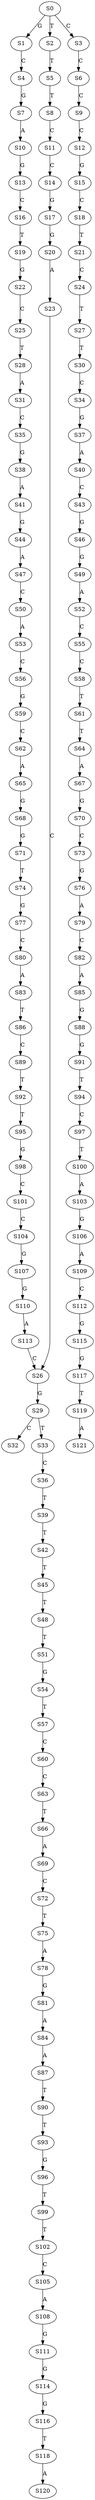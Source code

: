 strict digraph  {
	S0 -> S1 [ label = G ];
	S0 -> S2 [ label = T ];
	S0 -> S3 [ label = C ];
	S1 -> S4 [ label = C ];
	S2 -> S5 [ label = T ];
	S3 -> S6 [ label = C ];
	S4 -> S7 [ label = G ];
	S5 -> S8 [ label = T ];
	S6 -> S9 [ label = C ];
	S7 -> S10 [ label = A ];
	S8 -> S11 [ label = C ];
	S9 -> S12 [ label = C ];
	S10 -> S13 [ label = G ];
	S11 -> S14 [ label = C ];
	S12 -> S15 [ label = G ];
	S13 -> S16 [ label = C ];
	S14 -> S17 [ label = G ];
	S15 -> S18 [ label = C ];
	S16 -> S19 [ label = T ];
	S17 -> S20 [ label = G ];
	S18 -> S21 [ label = T ];
	S19 -> S22 [ label = G ];
	S20 -> S23 [ label = A ];
	S21 -> S24 [ label = C ];
	S22 -> S25 [ label = C ];
	S23 -> S26 [ label = C ];
	S24 -> S27 [ label = T ];
	S25 -> S28 [ label = T ];
	S26 -> S29 [ label = G ];
	S27 -> S30 [ label = T ];
	S28 -> S31 [ label = A ];
	S29 -> S32 [ label = C ];
	S29 -> S33 [ label = T ];
	S30 -> S34 [ label = C ];
	S31 -> S35 [ label = C ];
	S33 -> S36 [ label = C ];
	S34 -> S37 [ label = G ];
	S35 -> S38 [ label = G ];
	S36 -> S39 [ label = T ];
	S37 -> S40 [ label = A ];
	S38 -> S41 [ label = A ];
	S39 -> S42 [ label = T ];
	S40 -> S43 [ label = C ];
	S41 -> S44 [ label = G ];
	S42 -> S45 [ label = T ];
	S43 -> S46 [ label = G ];
	S44 -> S47 [ label = A ];
	S45 -> S48 [ label = T ];
	S46 -> S49 [ label = G ];
	S47 -> S50 [ label = C ];
	S48 -> S51 [ label = T ];
	S49 -> S52 [ label = A ];
	S50 -> S53 [ label = A ];
	S51 -> S54 [ label = G ];
	S52 -> S55 [ label = C ];
	S53 -> S56 [ label = C ];
	S54 -> S57 [ label = T ];
	S55 -> S58 [ label = C ];
	S56 -> S59 [ label = G ];
	S57 -> S60 [ label = C ];
	S58 -> S61 [ label = T ];
	S59 -> S62 [ label = C ];
	S60 -> S63 [ label = C ];
	S61 -> S64 [ label = T ];
	S62 -> S65 [ label = A ];
	S63 -> S66 [ label = T ];
	S64 -> S67 [ label = A ];
	S65 -> S68 [ label = G ];
	S66 -> S69 [ label = A ];
	S67 -> S70 [ label = G ];
	S68 -> S71 [ label = G ];
	S69 -> S72 [ label = C ];
	S70 -> S73 [ label = C ];
	S71 -> S74 [ label = T ];
	S72 -> S75 [ label = T ];
	S73 -> S76 [ label = G ];
	S74 -> S77 [ label = G ];
	S75 -> S78 [ label = A ];
	S76 -> S79 [ label = A ];
	S77 -> S80 [ label = C ];
	S78 -> S81 [ label = G ];
	S79 -> S82 [ label = C ];
	S80 -> S83 [ label = A ];
	S81 -> S84 [ label = A ];
	S82 -> S85 [ label = A ];
	S83 -> S86 [ label = T ];
	S84 -> S87 [ label = A ];
	S85 -> S88 [ label = G ];
	S86 -> S89 [ label = C ];
	S87 -> S90 [ label = T ];
	S88 -> S91 [ label = G ];
	S89 -> S92 [ label = T ];
	S90 -> S93 [ label = T ];
	S91 -> S94 [ label = T ];
	S92 -> S95 [ label = T ];
	S93 -> S96 [ label = G ];
	S94 -> S97 [ label = C ];
	S95 -> S98 [ label = G ];
	S96 -> S99 [ label = T ];
	S97 -> S100 [ label = T ];
	S98 -> S101 [ label = C ];
	S99 -> S102 [ label = T ];
	S100 -> S103 [ label = A ];
	S101 -> S104 [ label = C ];
	S102 -> S105 [ label = C ];
	S103 -> S106 [ label = G ];
	S104 -> S107 [ label = G ];
	S105 -> S108 [ label = A ];
	S106 -> S109 [ label = A ];
	S107 -> S110 [ label = G ];
	S108 -> S111 [ label = G ];
	S109 -> S112 [ label = C ];
	S110 -> S113 [ label = A ];
	S111 -> S114 [ label = G ];
	S112 -> S115 [ label = G ];
	S113 -> S26 [ label = C ];
	S114 -> S116 [ label = G ];
	S115 -> S117 [ label = G ];
	S116 -> S118 [ label = T ];
	S117 -> S119 [ label = T ];
	S118 -> S120 [ label = A ];
	S119 -> S121 [ label = A ];
}
